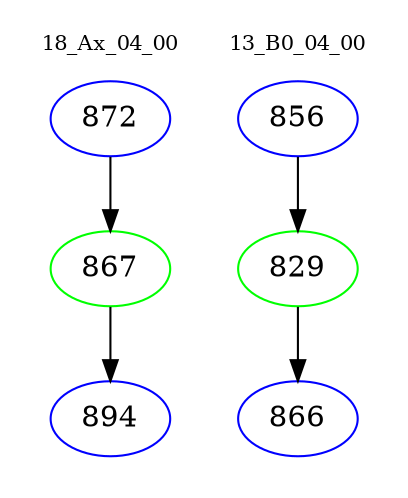 digraph{
subgraph cluster_0 {
color = white
label = "18_Ax_04_00";
fontsize=10;
T0_872 [label="872", color="blue"]
T0_872 -> T0_867 [color="black"]
T0_867 [label="867", color="green"]
T0_867 -> T0_894 [color="black"]
T0_894 [label="894", color="blue"]
}
subgraph cluster_1 {
color = white
label = "13_B0_04_00";
fontsize=10;
T1_856 [label="856", color="blue"]
T1_856 -> T1_829 [color="black"]
T1_829 [label="829", color="green"]
T1_829 -> T1_866 [color="black"]
T1_866 [label="866", color="blue"]
}
}
